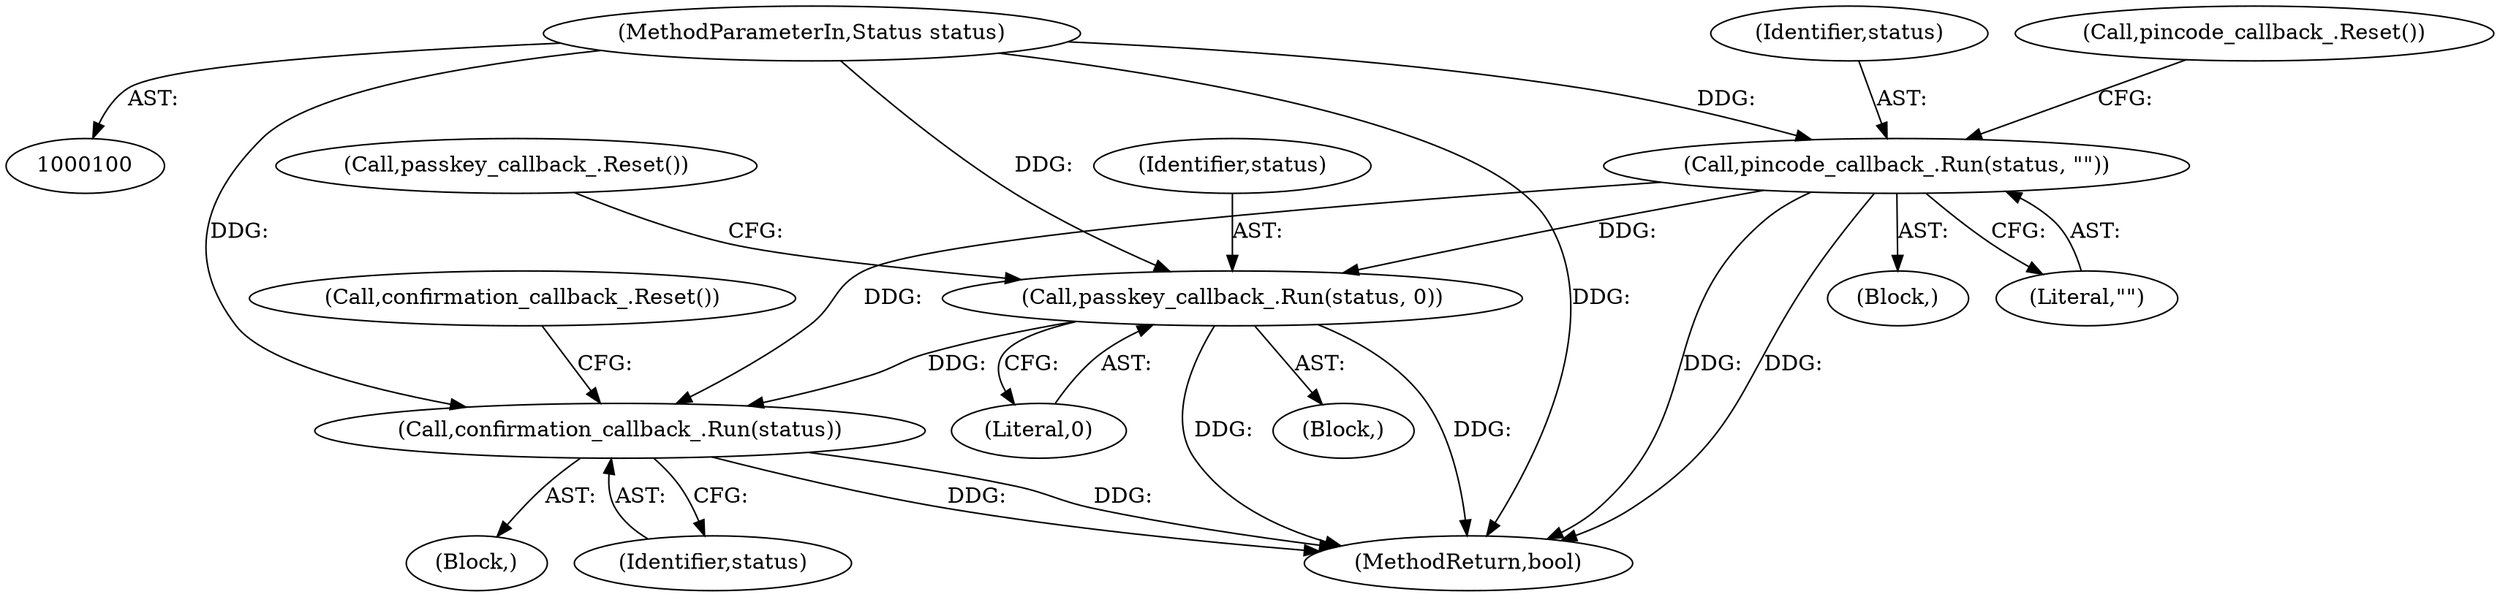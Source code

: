 digraph "1_Chrome_d358f57009b85fb7440208afa5ba87636b491889_24@del" {
"1000116" [label="(Call,pincode_callback_.Run(status, \"\"))"];
"1000101" [label="(MethodParameterIn,Status status)"];
"1000127" [label="(Call,passkey_callback_.Run(status, 0))"];
"1000138" [label="(Call,confirmation_callback_.Run(status))"];
"1000115" [label="(Block,)"];
"1000137" [label="(Block,)"];
"1000117" [label="(Identifier,status)"];
"1000127" [label="(Call,passkey_callback_.Run(status, 0))"];
"1000118" [label="(Literal,\"\")"];
"1000126" [label="(Block,)"];
"1000140" [label="(Call,confirmation_callback_.Reset())"];
"1000119" [label="(Call,pincode_callback_.Reset())"];
"1000128" [label="(Identifier,status)"];
"1000138" [label="(Call,confirmation_callback_.Run(status))"];
"1000139" [label="(Identifier,status)"];
"1000146" [label="(MethodReturn,bool)"];
"1000130" [label="(Call,passkey_callback_.Reset())"];
"1000116" [label="(Call,pincode_callback_.Run(status, \"\"))"];
"1000101" [label="(MethodParameterIn,Status status)"];
"1000129" [label="(Literal,0)"];
"1000116" -> "1000115"  [label="AST: "];
"1000116" -> "1000118"  [label="CFG: "];
"1000117" -> "1000116"  [label="AST: "];
"1000118" -> "1000116"  [label="AST: "];
"1000119" -> "1000116"  [label="CFG: "];
"1000116" -> "1000146"  [label="DDG: "];
"1000116" -> "1000146"  [label="DDG: "];
"1000101" -> "1000116"  [label="DDG: "];
"1000116" -> "1000127"  [label="DDG: "];
"1000116" -> "1000138"  [label="DDG: "];
"1000101" -> "1000100"  [label="AST: "];
"1000101" -> "1000146"  [label="DDG: "];
"1000101" -> "1000127"  [label="DDG: "];
"1000101" -> "1000138"  [label="DDG: "];
"1000127" -> "1000126"  [label="AST: "];
"1000127" -> "1000129"  [label="CFG: "];
"1000128" -> "1000127"  [label="AST: "];
"1000129" -> "1000127"  [label="AST: "];
"1000130" -> "1000127"  [label="CFG: "];
"1000127" -> "1000146"  [label="DDG: "];
"1000127" -> "1000146"  [label="DDG: "];
"1000127" -> "1000138"  [label="DDG: "];
"1000138" -> "1000137"  [label="AST: "];
"1000138" -> "1000139"  [label="CFG: "];
"1000139" -> "1000138"  [label="AST: "];
"1000140" -> "1000138"  [label="CFG: "];
"1000138" -> "1000146"  [label="DDG: "];
"1000138" -> "1000146"  [label="DDG: "];
}
